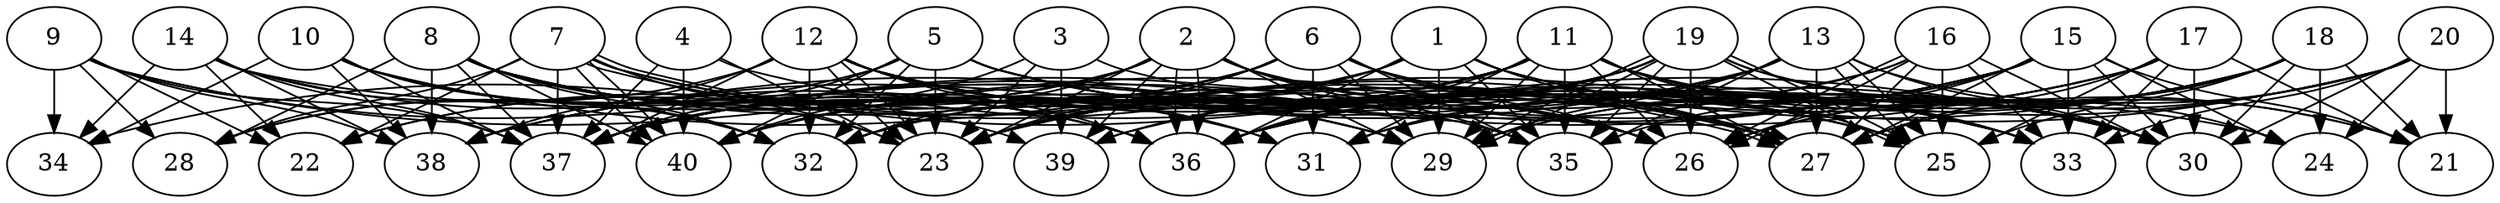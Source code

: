 // DAG automatically generated by daggen at Thu Oct  3 14:06:49 2019
// ./daggen --dot -n 40 --ccr 0.4 --fat 0.9 --regular 0.5 --density 0.7 --mindata 5242880 --maxdata 52428800 
digraph G {
  1 [size="52874240", alpha="0.17", expect_size="21149696"] 
  1 -> 23 [size ="21149696"]
  1 -> 27 [size ="21149696"]
  1 -> 29 [size ="21149696"]
  1 -> 30 [size ="21149696"]
  1 -> 32 [size ="21149696"]
  1 -> 33 [size ="21149696"]
  1 -> 34 [size ="21149696"]
  1 -> 35 [size ="21149696"]
  1 -> 36 [size ="21149696"]
  2 [size="89843200", alpha="0.11", expect_size="35937280"] 
  2 -> 22 [size ="35937280"]
  2 -> 23 [size ="35937280"]
  2 -> 26 [size ="35937280"]
  2 -> 29 [size ="35937280"]
  2 -> 30 [size ="35937280"]
  2 -> 32 [size ="35937280"]
  2 -> 35 [size ="35937280"]
  2 -> 36 [size ="35937280"]
  2 -> 36 [size ="35937280"]
  2 -> 37 [size ="35937280"]
  2 -> 39 [size ="35937280"]
  3 [size="53849600", alpha="0.17", expect_size="21539840"] 
  3 -> 23 [size ="21539840"]
  3 -> 33 [size ="21539840"]
  3 -> 39 [size ="21539840"]
  3 -> 40 [size ="21539840"]
  4 [size="66851840", alpha="0.09", expect_size="26740736"] 
  4 -> 23 [size ="26740736"]
  4 -> 33 [size ="26740736"]
  4 -> 37 [size ="26740736"]
  4 -> 40 [size ="26740736"]
  5 [size="29286400", alpha="0.02", expect_size="11714560"] 
  5 -> 23 [size ="11714560"]
  5 -> 25 [size ="11714560"]
  5 -> 26 [size ="11714560"]
  5 -> 28 [size ="11714560"]
  5 -> 30 [size ="11714560"]
  5 -> 32 [size ="11714560"]
  5 -> 33 [size ="11714560"]
  5 -> 37 [size ="11714560"]
  5 -> 40 [size ="11714560"]
  6 [size="67765760", alpha="0.09", expect_size="27106304"] 
  6 -> 22 [size ="27106304"]
  6 -> 23 [size ="27106304"]
  6 -> 26 [size ="27106304"]
  6 -> 27 [size ="27106304"]
  6 -> 29 [size ="27106304"]
  6 -> 30 [size ="27106304"]
  6 -> 31 [size ="27106304"]
  6 -> 35 [size ="27106304"]
  6 -> 37 [size ="27106304"]
  6 -> 40 [size ="27106304"]
  7 [size="29578240", alpha="0.12", expect_size="11831296"] 
  7 -> 22 [size ="11831296"]
  7 -> 23 [size ="11831296"]
  7 -> 27 [size ="11831296"]
  7 -> 27 [size ="11831296"]
  7 -> 28 [size ="11831296"]
  7 -> 29 [size ="11831296"]
  7 -> 30 [size ="11831296"]
  7 -> 37 [size ="11831296"]
  7 -> 40 [size ="11831296"]
  7 -> 40 [size ="11831296"]
  8 [size="116318720", alpha="0.17", expect_size="46527488"] 
  8 -> 23 [size ="46527488"]
  8 -> 26 [size ="46527488"]
  8 -> 28 [size ="46527488"]
  8 -> 29 [size ="46527488"]
  8 -> 31 [size ="46527488"]
  8 -> 32 [size ="46527488"]
  8 -> 36 [size ="46527488"]
  8 -> 37 [size ="46527488"]
  8 -> 38 [size ="46527488"]
  8 -> 40 [size ="46527488"]
  9 [size="93603840", alpha="0.10", expect_size="37441536"] 
  9 -> 22 [size ="37441536"]
  9 -> 26 [size ="37441536"]
  9 -> 28 [size ="37441536"]
  9 -> 29 [size ="37441536"]
  9 -> 34 [size ="37441536"]
  9 -> 37 [size ="37441536"]
  9 -> 38 [size ="37441536"]
  10 [size="104555520", alpha="0.15", expect_size="41822208"] 
  10 -> 25 [size ="41822208"]
  10 -> 32 [size ="41822208"]
  10 -> 34 [size ="41822208"]
  10 -> 36 [size ="41822208"]
  10 -> 37 [size ="41822208"]
  10 -> 38 [size ="41822208"]
  10 -> 39 [size ="41822208"]
  11 [size="48729600", alpha="0.08", expect_size="19491840"] 
  11 -> 21 [size ="19491840"]
  11 -> 23 [size ="19491840"]
  11 -> 25 [size ="19491840"]
  11 -> 26 [size ="19491840"]
  11 -> 27 [size ="19491840"]
  11 -> 29 [size ="19491840"]
  11 -> 30 [size ="19491840"]
  11 -> 31 [size ="19491840"]
  11 -> 32 [size ="19491840"]
  11 -> 33 [size ="19491840"]
  11 -> 35 [size ="19491840"]
  11 -> 36 [size ="19491840"]
  11 -> 37 [size ="19491840"]
  11 -> 38 [size ="19491840"]
  11 -> 40 [size ="19491840"]
  12 [size="28359680", alpha="0.03", expect_size="11343872"] 
  12 -> 23 [size ="11343872"]
  12 -> 23 [size ="11343872"]
  12 -> 25 [size ="11343872"]
  12 -> 27 [size ="11343872"]
  12 -> 28 [size ="11343872"]
  12 -> 31 [size ="11343872"]
  12 -> 32 [size ="11343872"]
  12 -> 35 [size ="11343872"]
  12 -> 36 [size ="11343872"]
  12 -> 37 [size ="11343872"]
  12 -> 38 [size ="11343872"]
  13 [size="93967360", alpha="0.18", expect_size="37586944"] 
  13 -> 24 [size ="37586944"]
  13 -> 25 [size ="37586944"]
  13 -> 25 [size ="37586944"]
  13 -> 27 [size ="37586944"]
  13 -> 29 [size ="37586944"]
  13 -> 30 [size ="37586944"]
  13 -> 31 [size ="37586944"]
  13 -> 32 [size ="37586944"]
  13 -> 35 [size ="37586944"]
  13 -> 38 [size ="37586944"]
  14 [size="79188480", alpha="0.08", expect_size="31675392"] 
  14 -> 22 [size ="31675392"]
  14 -> 24 [size ="31675392"]
  14 -> 32 [size ="31675392"]
  14 -> 34 [size ="31675392"]
  14 -> 36 [size ="31675392"]
  14 -> 37 [size ="31675392"]
  14 -> 38 [size ="31675392"]
  15 [size="17154560", alpha="0.09", expect_size="6861824"] 
  15 -> 21 [size ="6861824"]
  15 -> 24 [size ="6861824"]
  15 -> 26 [size ="6861824"]
  15 -> 27 [size ="6861824"]
  15 -> 30 [size ="6861824"]
  15 -> 33 [size ="6861824"]
  15 -> 35 [size ="6861824"]
  15 -> 37 [size ="6861824"]
  15 -> 38 [size ="6861824"]
  15 -> 40 [size ="6861824"]
  16 [size="26478080", alpha="0.19", expect_size="10591232"] 
  16 -> 25 [size ="10591232"]
  16 -> 26 [size ="10591232"]
  16 -> 26 [size ="10591232"]
  16 -> 27 [size ="10591232"]
  16 -> 30 [size ="10591232"]
  16 -> 33 [size ="10591232"]
  16 -> 36 [size ="10591232"]
  16 -> 37 [size ="10591232"]
  17 [size="79590400", alpha="0.15", expect_size="31836160"] 
  17 -> 21 [size ="31836160"]
  17 -> 25 [size ="31836160"]
  17 -> 27 [size ="31836160"]
  17 -> 30 [size ="31836160"]
  17 -> 33 [size ="31836160"]
  17 -> 36 [size ="31836160"]
  17 -> 37 [size ="31836160"]
  17 -> 39 [size ="31836160"]
  18 [size="34286080", alpha="0.16", expect_size="13714432"] 
  18 -> 21 [size ="13714432"]
  18 -> 23 [size ="13714432"]
  18 -> 24 [size ="13714432"]
  18 -> 25 [size ="13714432"]
  18 -> 26 [size ="13714432"]
  18 -> 27 [size ="13714432"]
  18 -> 29 [size ="13714432"]
  18 -> 30 [size ="13714432"]
  18 -> 31 [size ="13714432"]
  18 -> 36 [size ="13714432"]
  19 [size="13708800", alpha="0.05", expect_size="5483520"] 
  19 -> 21 [size ="5483520"]
  19 -> 23 [size ="5483520"]
  19 -> 25 [size ="5483520"]
  19 -> 25 [size ="5483520"]
  19 -> 26 [size ="5483520"]
  19 -> 29 [size ="5483520"]
  19 -> 29 [size ="5483520"]
  19 -> 30 [size ="5483520"]
  19 -> 32 [size ="5483520"]
  19 -> 35 [size ="5483520"]
  19 -> 36 [size ="5483520"]
  19 -> 39 [size ="5483520"]
  20 [size="72629760", alpha="0.02", expect_size="29051904"] 
  20 -> 21 [size ="29051904"]
  20 -> 23 [size ="29051904"]
  20 -> 24 [size ="29051904"]
  20 -> 26 [size ="29051904"]
  20 -> 29 [size ="29051904"]
  20 -> 30 [size ="29051904"]
  20 -> 33 [size ="29051904"]
  20 -> 36 [size ="29051904"]
  21 [size="43988480", alpha="0.06", expect_size="17595392"] 
  22 [size="91302400", alpha="0.02", expect_size="36520960"] 
  23 [size="110955520", alpha="0.06", expect_size="44382208"] 
  24 [size="100398080", alpha="0.19", expect_size="40159232"] 
  25 [size="26864640", alpha="0.15", expect_size="10745856"] 
  26 [size="79882240", alpha="0.20", expect_size="31952896"] 
  27 [size="71431680", alpha="0.07", expect_size="28572672"] 
  28 [size="43763200", alpha="0.12", expect_size="17505280"] 
  29 [size="18114560", alpha="0.11", expect_size="7245824"] 
  30 [size="45770240", alpha="0.05", expect_size="18308096"] 
  31 [size="56248320", alpha="0.06", expect_size="22499328"] 
  32 [size="89315840", alpha="0.09", expect_size="35726336"] 
  33 [size="103744000", alpha="0.05", expect_size="41497600"] 
  34 [size="22307840", alpha="0.13", expect_size="8923136"] 
  35 [size="16721920", alpha="0.02", expect_size="6688768"] 
  36 [size="103162880", alpha="0.13", expect_size="41265152"] 
  37 [size="100362240", alpha="0.15", expect_size="40144896"] 
  38 [size="24793600", alpha="0.00", expect_size="9917440"] 
  39 [size="97630720", alpha="0.06", expect_size="39052288"] 
  40 [size="45483520", alpha="0.02", expect_size="18193408"] 
}
